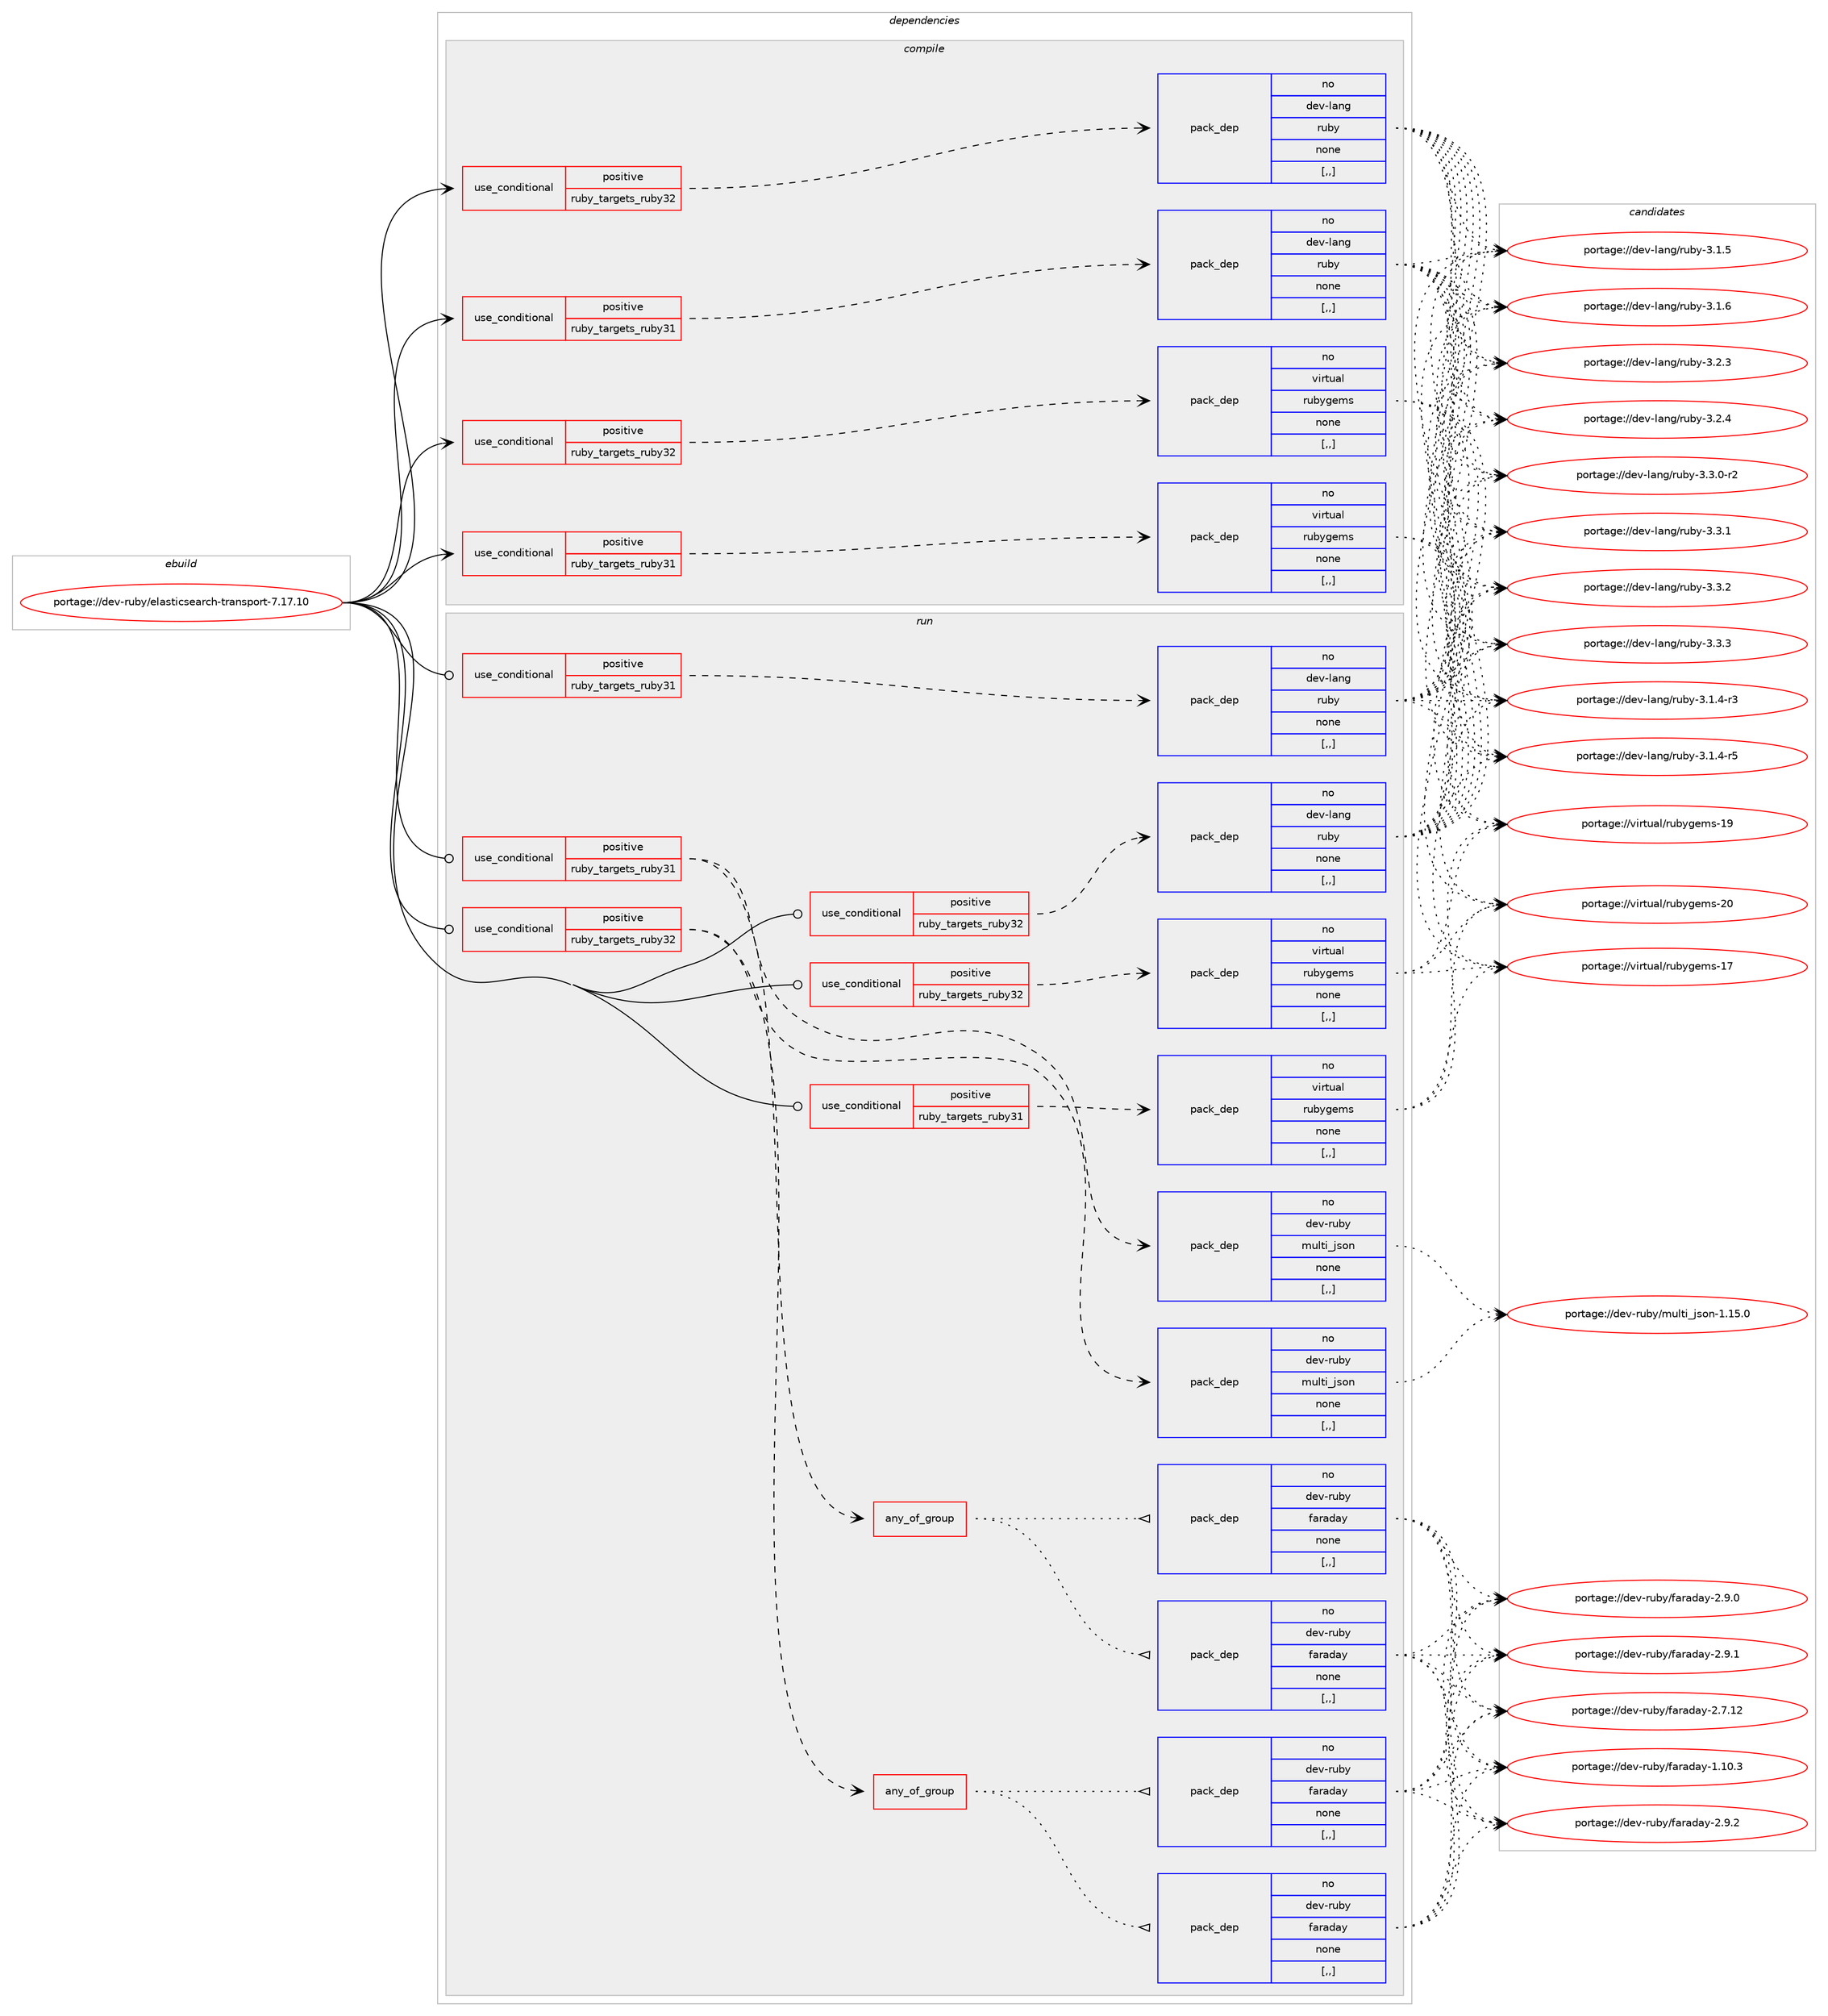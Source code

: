 digraph prolog {

# *************
# Graph options
# *************

newrank=true;
concentrate=true;
compound=true;
graph [rankdir=LR,fontname=Helvetica,fontsize=10,ranksep=1.5];#, ranksep=2.5, nodesep=0.2];
edge  [arrowhead=vee];
node  [fontname=Helvetica,fontsize=10];

# **********
# The ebuild
# **********

subgraph cluster_leftcol {
color=gray;
rank=same;
label=<<i>ebuild</i>>;
id [label="portage://dev-ruby/elasticsearch-transport-7.17.10", color=red, width=4, href="../dev-ruby/elasticsearch-transport-7.17.10.svg"];
}

# ****************
# The dependencies
# ****************

subgraph cluster_midcol {
color=gray;
label=<<i>dependencies</i>>;
subgraph cluster_compile {
fillcolor="#eeeeee";
style=filled;
label=<<i>compile</i>>;
subgraph cond45963 {
dependency178722 [label=<<TABLE BORDER="0" CELLBORDER="1" CELLSPACING="0" CELLPADDING="4"><TR><TD ROWSPAN="3" CELLPADDING="10">use_conditional</TD></TR><TR><TD>positive</TD></TR><TR><TD>ruby_targets_ruby31</TD></TR></TABLE>>, shape=none, color=red];
subgraph pack131482 {
dependency178723 [label=<<TABLE BORDER="0" CELLBORDER="1" CELLSPACING="0" CELLPADDING="4" WIDTH="220"><TR><TD ROWSPAN="6" CELLPADDING="30">pack_dep</TD></TR><TR><TD WIDTH="110">no</TD></TR><TR><TD>dev-lang</TD></TR><TR><TD>ruby</TD></TR><TR><TD>none</TD></TR><TR><TD>[,,]</TD></TR></TABLE>>, shape=none, color=blue];
}
dependency178722:e -> dependency178723:w [weight=20,style="dashed",arrowhead="vee"];
}
id:e -> dependency178722:w [weight=20,style="solid",arrowhead="vee"];
subgraph cond45964 {
dependency178724 [label=<<TABLE BORDER="0" CELLBORDER="1" CELLSPACING="0" CELLPADDING="4"><TR><TD ROWSPAN="3" CELLPADDING="10">use_conditional</TD></TR><TR><TD>positive</TD></TR><TR><TD>ruby_targets_ruby31</TD></TR></TABLE>>, shape=none, color=red];
subgraph pack131483 {
dependency178725 [label=<<TABLE BORDER="0" CELLBORDER="1" CELLSPACING="0" CELLPADDING="4" WIDTH="220"><TR><TD ROWSPAN="6" CELLPADDING="30">pack_dep</TD></TR><TR><TD WIDTH="110">no</TD></TR><TR><TD>virtual</TD></TR><TR><TD>rubygems</TD></TR><TR><TD>none</TD></TR><TR><TD>[,,]</TD></TR></TABLE>>, shape=none, color=blue];
}
dependency178724:e -> dependency178725:w [weight=20,style="dashed",arrowhead="vee"];
}
id:e -> dependency178724:w [weight=20,style="solid",arrowhead="vee"];
subgraph cond45965 {
dependency178726 [label=<<TABLE BORDER="0" CELLBORDER="1" CELLSPACING="0" CELLPADDING="4"><TR><TD ROWSPAN="3" CELLPADDING="10">use_conditional</TD></TR><TR><TD>positive</TD></TR><TR><TD>ruby_targets_ruby32</TD></TR></TABLE>>, shape=none, color=red];
subgraph pack131484 {
dependency178727 [label=<<TABLE BORDER="0" CELLBORDER="1" CELLSPACING="0" CELLPADDING="4" WIDTH="220"><TR><TD ROWSPAN="6" CELLPADDING="30">pack_dep</TD></TR><TR><TD WIDTH="110">no</TD></TR><TR><TD>dev-lang</TD></TR><TR><TD>ruby</TD></TR><TR><TD>none</TD></TR><TR><TD>[,,]</TD></TR></TABLE>>, shape=none, color=blue];
}
dependency178726:e -> dependency178727:w [weight=20,style="dashed",arrowhead="vee"];
}
id:e -> dependency178726:w [weight=20,style="solid",arrowhead="vee"];
subgraph cond45966 {
dependency178728 [label=<<TABLE BORDER="0" CELLBORDER="1" CELLSPACING="0" CELLPADDING="4"><TR><TD ROWSPAN="3" CELLPADDING="10">use_conditional</TD></TR><TR><TD>positive</TD></TR><TR><TD>ruby_targets_ruby32</TD></TR></TABLE>>, shape=none, color=red];
subgraph pack131485 {
dependency178729 [label=<<TABLE BORDER="0" CELLBORDER="1" CELLSPACING="0" CELLPADDING="4" WIDTH="220"><TR><TD ROWSPAN="6" CELLPADDING="30">pack_dep</TD></TR><TR><TD WIDTH="110">no</TD></TR><TR><TD>virtual</TD></TR><TR><TD>rubygems</TD></TR><TR><TD>none</TD></TR><TR><TD>[,,]</TD></TR></TABLE>>, shape=none, color=blue];
}
dependency178728:e -> dependency178729:w [weight=20,style="dashed",arrowhead="vee"];
}
id:e -> dependency178728:w [weight=20,style="solid",arrowhead="vee"];
}
subgraph cluster_compileandrun {
fillcolor="#eeeeee";
style=filled;
label=<<i>compile and run</i>>;
}
subgraph cluster_run {
fillcolor="#eeeeee";
style=filled;
label=<<i>run</i>>;
subgraph cond45967 {
dependency178730 [label=<<TABLE BORDER="0" CELLBORDER="1" CELLSPACING="0" CELLPADDING="4"><TR><TD ROWSPAN="3" CELLPADDING="10">use_conditional</TD></TR><TR><TD>positive</TD></TR><TR><TD>ruby_targets_ruby31</TD></TR></TABLE>>, shape=none, color=red];
subgraph any1135 {
dependency178731 [label=<<TABLE BORDER="0" CELLBORDER="1" CELLSPACING="0" CELLPADDING="4"><TR><TD CELLPADDING="10">any_of_group</TD></TR></TABLE>>, shape=none, color=red];subgraph pack131486 {
dependency178732 [label=<<TABLE BORDER="0" CELLBORDER="1" CELLSPACING="0" CELLPADDING="4" WIDTH="220"><TR><TD ROWSPAN="6" CELLPADDING="30">pack_dep</TD></TR><TR><TD WIDTH="110">no</TD></TR><TR><TD>dev-ruby</TD></TR><TR><TD>faraday</TD></TR><TR><TD>none</TD></TR><TR><TD>[,,]</TD></TR></TABLE>>, shape=none, color=blue];
}
dependency178731:e -> dependency178732:w [weight=20,style="dotted",arrowhead="oinv"];
subgraph pack131487 {
dependency178733 [label=<<TABLE BORDER="0" CELLBORDER="1" CELLSPACING="0" CELLPADDING="4" WIDTH="220"><TR><TD ROWSPAN="6" CELLPADDING="30">pack_dep</TD></TR><TR><TD WIDTH="110">no</TD></TR><TR><TD>dev-ruby</TD></TR><TR><TD>faraday</TD></TR><TR><TD>none</TD></TR><TR><TD>[,,]</TD></TR></TABLE>>, shape=none, color=blue];
}
dependency178731:e -> dependency178733:w [weight=20,style="dotted",arrowhead="oinv"];
}
dependency178730:e -> dependency178731:w [weight=20,style="dashed",arrowhead="vee"];
subgraph pack131488 {
dependency178734 [label=<<TABLE BORDER="0" CELLBORDER="1" CELLSPACING="0" CELLPADDING="4" WIDTH="220"><TR><TD ROWSPAN="6" CELLPADDING="30">pack_dep</TD></TR><TR><TD WIDTH="110">no</TD></TR><TR><TD>dev-ruby</TD></TR><TR><TD>multi_json</TD></TR><TR><TD>none</TD></TR><TR><TD>[,,]</TD></TR></TABLE>>, shape=none, color=blue];
}
dependency178730:e -> dependency178734:w [weight=20,style="dashed",arrowhead="vee"];
}
id:e -> dependency178730:w [weight=20,style="solid",arrowhead="odot"];
subgraph cond45968 {
dependency178735 [label=<<TABLE BORDER="0" CELLBORDER="1" CELLSPACING="0" CELLPADDING="4"><TR><TD ROWSPAN="3" CELLPADDING="10">use_conditional</TD></TR><TR><TD>positive</TD></TR><TR><TD>ruby_targets_ruby31</TD></TR></TABLE>>, shape=none, color=red];
subgraph pack131489 {
dependency178736 [label=<<TABLE BORDER="0" CELLBORDER="1" CELLSPACING="0" CELLPADDING="4" WIDTH="220"><TR><TD ROWSPAN="6" CELLPADDING="30">pack_dep</TD></TR><TR><TD WIDTH="110">no</TD></TR><TR><TD>dev-lang</TD></TR><TR><TD>ruby</TD></TR><TR><TD>none</TD></TR><TR><TD>[,,]</TD></TR></TABLE>>, shape=none, color=blue];
}
dependency178735:e -> dependency178736:w [weight=20,style="dashed",arrowhead="vee"];
}
id:e -> dependency178735:w [weight=20,style="solid",arrowhead="odot"];
subgraph cond45969 {
dependency178737 [label=<<TABLE BORDER="0" CELLBORDER="1" CELLSPACING="0" CELLPADDING="4"><TR><TD ROWSPAN="3" CELLPADDING="10">use_conditional</TD></TR><TR><TD>positive</TD></TR><TR><TD>ruby_targets_ruby31</TD></TR></TABLE>>, shape=none, color=red];
subgraph pack131490 {
dependency178738 [label=<<TABLE BORDER="0" CELLBORDER="1" CELLSPACING="0" CELLPADDING="4" WIDTH="220"><TR><TD ROWSPAN="6" CELLPADDING="30">pack_dep</TD></TR><TR><TD WIDTH="110">no</TD></TR><TR><TD>virtual</TD></TR><TR><TD>rubygems</TD></TR><TR><TD>none</TD></TR><TR><TD>[,,]</TD></TR></TABLE>>, shape=none, color=blue];
}
dependency178737:e -> dependency178738:w [weight=20,style="dashed",arrowhead="vee"];
}
id:e -> dependency178737:w [weight=20,style="solid",arrowhead="odot"];
subgraph cond45970 {
dependency178739 [label=<<TABLE BORDER="0" CELLBORDER="1" CELLSPACING="0" CELLPADDING="4"><TR><TD ROWSPAN="3" CELLPADDING="10">use_conditional</TD></TR><TR><TD>positive</TD></TR><TR><TD>ruby_targets_ruby32</TD></TR></TABLE>>, shape=none, color=red];
subgraph any1136 {
dependency178740 [label=<<TABLE BORDER="0" CELLBORDER="1" CELLSPACING="0" CELLPADDING="4"><TR><TD CELLPADDING="10">any_of_group</TD></TR></TABLE>>, shape=none, color=red];subgraph pack131491 {
dependency178741 [label=<<TABLE BORDER="0" CELLBORDER="1" CELLSPACING="0" CELLPADDING="4" WIDTH="220"><TR><TD ROWSPAN="6" CELLPADDING="30">pack_dep</TD></TR><TR><TD WIDTH="110">no</TD></TR><TR><TD>dev-ruby</TD></TR><TR><TD>faraday</TD></TR><TR><TD>none</TD></TR><TR><TD>[,,]</TD></TR></TABLE>>, shape=none, color=blue];
}
dependency178740:e -> dependency178741:w [weight=20,style="dotted",arrowhead="oinv"];
subgraph pack131492 {
dependency178742 [label=<<TABLE BORDER="0" CELLBORDER="1" CELLSPACING="0" CELLPADDING="4" WIDTH="220"><TR><TD ROWSPAN="6" CELLPADDING="30">pack_dep</TD></TR><TR><TD WIDTH="110">no</TD></TR><TR><TD>dev-ruby</TD></TR><TR><TD>faraday</TD></TR><TR><TD>none</TD></TR><TR><TD>[,,]</TD></TR></TABLE>>, shape=none, color=blue];
}
dependency178740:e -> dependency178742:w [weight=20,style="dotted",arrowhead="oinv"];
}
dependency178739:e -> dependency178740:w [weight=20,style="dashed",arrowhead="vee"];
subgraph pack131493 {
dependency178743 [label=<<TABLE BORDER="0" CELLBORDER="1" CELLSPACING="0" CELLPADDING="4" WIDTH="220"><TR><TD ROWSPAN="6" CELLPADDING="30">pack_dep</TD></TR><TR><TD WIDTH="110">no</TD></TR><TR><TD>dev-ruby</TD></TR><TR><TD>multi_json</TD></TR><TR><TD>none</TD></TR><TR><TD>[,,]</TD></TR></TABLE>>, shape=none, color=blue];
}
dependency178739:e -> dependency178743:w [weight=20,style="dashed",arrowhead="vee"];
}
id:e -> dependency178739:w [weight=20,style="solid",arrowhead="odot"];
subgraph cond45971 {
dependency178744 [label=<<TABLE BORDER="0" CELLBORDER="1" CELLSPACING="0" CELLPADDING="4"><TR><TD ROWSPAN="3" CELLPADDING="10">use_conditional</TD></TR><TR><TD>positive</TD></TR><TR><TD>ruby_targets_ruby32</TD></TR></TABLE>>, shape=none, color=red];
subgraph pack131494 {
dependency178745 [label=<<TABLE BORDER="0" CELLBORDER="1" CELLSPACING="0" CELLPADDING="4" WIDTH="220"><TR><TD ROWSPAN="6" CELLPADDING="30">pack_dep</TD></TR><TR><TD WIDTH="110">no</TD></TR><TR><TD>dev-lang</TD></TR><TR><TD>ruby</TD></TR><TR><TD>none</TD></TR><TR><TD>[,,]</TD></TR></TABLE>>, shape=none, color=blue];
}
dependency178744:e -> dependency178745:w [weight=20,style="dashed",arrowhead="vee"];
}
id:e -> dependency178744:w [weight=20,style="solid",arrowhead="odot"];
subgraph cond45972 {
dependency178746 [label=<<TABLE BORDER="0" CELLBORDER="1" CELLSPACING="0" CELLPADDING="4"><TR><TD ROWSPAN="3" CELLPADDING="10">use_conditional</TD></TR><TR><TD>positive</TD></TR><TR><TD>ruby_targets_ruby32</TD></TR></TABLE>>, shape=none, color=red];
subgraph pack131495 {
dependency178747 [label=<<TABLE BORDER="0" CELLBORDER="1" CELLSPACING="0" CELLPADDING="4" WIDTH="220"><TR><TD ROWSPAN="6" CELLPADDING="30">pack_dep</TD></TR><TR><TD WIDTH="110">no</TD></TR><TR><TD>virtual</TD></TR><TR><TD>rubygems</TD></TR><TR><TD>none</TD></TR><TR><TD>[,,]</TD></TR></TABLE>>, shape=none, color=blue];
}
dependency178746:e -> dependency178747:w [weight=20,style="dashed",arrowhead="vee"];
}
id:e -> dependency178746:w [weight=20,style="solid",arrowhead="odot"];
}
}

# **************
# The candidates
# **************

subgraph cluster_choices {
rank=same;
color=gray;
label=<<i>candidates</i>>;

subgraph choice131482 {
color=black;
nodesep=1;
choice100101118451089711010347114117981214551464946524511451 [label="portage://dev-lang/ruby-3.1.4-r3", color=red, width=4,href="../dev-lang/ruby-3.1.4-r3.svg"];
choice100101118451089711010347114117981214551464946524511453 [label="portage://dev-lang/ruby-3.1.4-r5", color=red, width=4,href="../dev-lang/ruby-3.1.4-r5.svg"];
choice10010111845108971101034711411798121455146494653 [label="portage://dev-lang/ruby-3.1.5", color=red, width=4,href="../dev-lang/ruby-3.1.5.svg"];
choice10010111845108971101034711411798121455146494654 [label="portage://dev-lang/ruby-3.1.6", color=red, width=4,href="../dev-lang/ruby-3.1.6.svg"];
choice10010111845108971101034711411798121455146504651 [label="portage://dev-lang/ruby-3.2.3", color=red, width=4,href="../dev-lang/ruby-3.2.3.svg"];
choice10010111845108971101034711411798121455146504652 [label="portage://dev-lang/ruby-3.2.4", color=red, width=4,href="../dev-lang/ruby-3.2.4.svg"];
choice100101118451089711010347114117981214551465146484511450 [label="portage://dev-lang/ruby-3.3.0-r2", color=red, width=4,href="../dev-lang/ruby-3.3.0-r2.svg"];
choice10010111845108971101034711411798121455146514649 [label="portage://dev-lang/ruby-3.3.1", color=red, width=4,href="../dev-lang/ruby-3.3.1.svg"];
choice10010111845108971101034711411798121455146514650 [label="portage://dev-lang/ruby-3.3.2", color=red, width=4,href="../dev-lang/ruby-3.3.2.svg"];
choice10010111845108971101034711411798121455146514651 [label="portage://dev-lang/ruby-3.3.3", color=red, width=4,href="../dev-lang/ruby-3.3.3.svg"];
dependency178723:e -> choice100101118451089711010347114117981214551464946524511451:w [style=dotted,weight="100"];
dependency178723:e -> choice100101118451089711010347114117981214551464946524511453:w [style=dotted,weight="100"];
dependency178723:e -> choice10010111845108971101034711411798121455146494653:w [style=dotted,weight="100"];
dependency178723:e -> choice10010111845108971101034711411798121455146494654:w [style=dotted,weight="100"];
dependency178723:e -> choice10010111845108971101034711411798121455146504651:w [style=dotted,weight="100"];
dependency178723:e -> choice10010111845108971101034711411798121455146504652:w [style=dotted,weight="100"];
dependency178723:e -> choice100101118451089711010347114117981214551465146484511450:w [style=dotted,weight="100"];
dependency178723:e -> choice10010111845108971101034711411798121455146514649:w [style=dotted,weight="100"];
dependency178723:e -> choice10010111845108971101034711411798121455146514650:w [style=dotted,weight="100"];
dependency178723:e -> choice10010111845108971101034711411798121455146514651:w [style=dotted,weight="100"];
}
subgraph choice131483 {
color=black;
nodesep=1;
choice118105114116117971084711411798121103101109115454955 [label="portage://virtual/rubygems-17", color=red, width=4,href="../virtual/rubygems-17.svg"];
choice118105114116117971084711411798121103101109115454957 [label="portage://virtual/rubygems-19", color=red, width=4,href="../virtual/rubygems-19.svg"];
choice118105114116117971084711411798121103101109115455048 [label="portage://virtual/rubygems-20", color=red, width=4,href="../virtual/rubygems-20.svg"];
dependency178725:e -> choice118105114116117971084711411798121103101109115454955:w [style=dotted,weight="100"];
dependency178725:e -> choice118105114116117971084711411798121103101109115454957:w [style=dotted,weight="100"];
dependency178725:e -> choice118105114116117971084711411798121103101109115455048:w [style=dotted,weight="100"];
}
subgraph choice131484 {
color=black;
nodesep=1;
choice100101118451089711010347114117981214551464946524511451 [label="portage://dev-lang/ruby-3.1.4-r3", color=red, width=4,href="../dev-lang/ruby-3.1.4-r3.svg"];
choice100101118451089711010347114117981214551464946524511453 [label="portage://dev-lang/ruby-3.1.4-r5", color=red, width=4,href="../dev-lang/ruby-3.1.4-r5.svg"];
choice10010111845108971101034711411798121455146494653 [label="portage://dev-lang/ruby-3.1.5", color=red, width=4,href="../dev-lang/ruby-3.1.5.svg"];
choice10010111845108971101034711411798121455146494654 [label="portage://dev-lang/ruby-3.1.6", color=red, width=4,href="../dev-lang/ruby-3.1.6.svg"];
choice10010111845108971101034711411798121455146504651 [label="portage://dev-lang/ruby-3.2.3", color=red, width=4,href="../dev-lang/ruby-3.2.3.svg"];
choice10010111845108971101034711411798121455146504652 [label="portage://dev-lang/ruby-3.2.4", color=red, width=4,href="../dev-lang/ruby-3.2.4.svg"];
choice100101118451089711010347114117981214551465146484511450 [label="portage://dev-lang/ruby-3.3.0-r2", color=red, width=4,href="../dev-lang/ruby-3.3.0-r2.svg"];
choice10010111845108971101034711411798121455146514649 [label="portage://dev-lang/ruby-3.3.1", color=red, width=4,href="../dev-lang/ruby-3.3.1.svg"];
choice10010111845108971101034711411798121455146514650 [label="portage://dev-lang/ruby-3.3.2", color=red, width=4,href="../dev-lang/ruby-3.3.2.svg"];
choice10010111845108971101034711411798121455146514651 [label="portage://dev-lang/ruby-3.3.3", color=red, width=4,href="../dev-lang/ruby-3.3.3.svg"];
dependency178727:e -> choice100101118451089711010347114117981214551464946524511451:w [style=dotted,weight="100"];
dependency178727:e -> choice100101118451089711010347114117981214551464946524511453:w [style=dotted,weight="100"];
dependency178727:e -> choice10010111845108971101034711411798121455146494653:w [style=dotted,weight="100"];
dependency178727:e -> choice10010111845108971101034711411798121455146494654:w [style=dotted,weight="100"];
dependency178727:e -> choice10010111845108971101034711411798121455146504651:w [style=dotted,weight="100"];
dependency178727:e -> choice10010111845108971101034711411798121455146504652:w [style=dotted,weight="100"];
dependency178727:e -> choice100101118451089711010347114117981214551465146484511450:w [style=dotted,weight="100"];
dependency178727:e -> choice10010111845108971101034711411798121455146514649:w [style=dotted,weight="100"];
dependency178727:e -> choice10010111845108971101034711411798121455146514650:w [style=dotted,weight="100"];
dependency178727:e -> choice10010111845108971101034711411798121455146514651:w [style=dotted,weight="100"];
}
subgraph choice131485 {
color=black;
nodesep=1;
choice118105114116117971084711411798121103101109115454955 [label="portage://virtual/rubygems-17", color=red, width=4,href="../virtual/rubygems-17.svg"];
choice118105114116117971084711411798121103101109115454957 [label="portage://virtual/rubygems-19", color=red, width=4,href="../virtual/rubygems-19.svg"];
choice118105114116117971084711411798121103101109115455048 [label="portage://virtual/rubygems-20", color=red, width=4,href="../virtual/rubygems-20.svg"];
dependency178729:e -> choice118105114116117971084711411798121103101109115454955:w [style=dotted,weight="100"];
dependency178729:e -> choice118105114116117971084711411798121103101109115454957:w [style=dotted,weight="100"];
dependency178729:e -> choice118105114116117971084711411798121103101109115455048:w [style=dotted,weight="100"];
}
subgraph choice131486 {
color=black;
nodesep=1;
choice10010111845114117981214710297114971009712145494649484651 [label="portage://dev-ruby/faraday-1.10.3", color=red, width=4,href="../dev-ruby/faraday-1.10.3.svg"];
choice10010111845114117981214710297114971009712145504655464950 [label="portage://dev-ruby/faraday-2.7.12", color=red, width=4,href="../dev-ruby/faraday-2.7.12.svg"];
choice100101118451141179812147102971149710097121455046574648 [label="portage://dev-ruby/faraday-2.9.0", color=red, width=4,href="../dev-ruby/faraday-2.9.0.svg"];
choice100101118451141179812147102971149710097121455046574649 [label="portage://dev-ruby/faraday-2.9.1", color=red, width=4,href="../dev-ruby/faraday-2.9.1.svg"];
choice100101118451141179812147102971149710097121455046574650 [label="portage://dev-ruby/faraday-2.9.2", color=red, width=4,href="../dev-ruby/faraday-2.9.2.svg"];
dependency178732:e -> choice10010111845114117981214710297114971009712145494649484651:w [style=dotted,weight="100"];
dependency178732:e -> choice10010111845114117981214710297114971009712145504655464950:w [style=dotted,weight="100"];
dependency178732:e -> choice100101118451141179812147102971149710097121455046574648:w [style=dotted,weight="100"];
dependency178732:e -> choice100101118451141179812147102971149710097121455046574649:w [style=dotted,weight="100"];
dependency178732:e -> choice100101118451141179812147102971149710097121455046574650:w [style=dotted,weight="100"];
}
subgraph choice131487 {
color=black;
nodesep=1;
choice10010111845114117981214710297114971009712145494649484651 [label="portage://dev-ruby/faraday-1.10.3", color=red, width=4,href="../dev-ruby/faraday-1.10.3.svg"];
choice10010111845114117981214710297114971009712145504655464950 [label="portage://dev-ruby/faraday-2.7.12", color=red, width=4,href="../dev-ruby/faraday-2.7.12.svg"];
choice100101118451141179812147102971149710097121455046574648 [label="portage://dev-ruby/faraday-2.9.0", color=red, width=4,href="../dev-ruby/faraday-2.9.0.svg"];
choice100101118451141179812147102971149710097121455046574649 [label="portage://dev-ruby/faraday-2.9.1", color=red, width=4,href="../dev-ruby/faraday-2.9.1.svg"];
choice100101118451141179812147102971149710097121455046574650 [label="portage://dev-ruby/faraday-2.9.2", color=red, width=4,href="../dev-ruby/faraday-2.9.2.svg"];
dependency178733:e -> choice10010111845114117981214710297114971009712145494649484651:w [style=dotted,weight="100"];
dependency178733:e -> choice10010111845114117981214710297114971009712145504655464950:w [style=dotted,weight="100"];
dependency178733:e -> choice100101118451141179812147102971149710097121455046574648:w [style=dotted,weight="100"];
dependency178733:e -> choice100101118451141179812147102971149710097121455046574649:w [style=dotted,weight="100"];
dependency178733:e -> choice100101118451141179812147102971149710097121455046574650:w [style=dotted,weight="100"];
}
subgraph choice131488 {
color=black;
nodesep=1;
choice1001011184511411798121471091171081161059510611511111045494649534648 [label="portage://dev-ruby/multi_json-1.15.0", color=red, width=4,href="../dev-ruby/multi_json-1.15.0.svg"];
dependency178734:e -> choice1001011184511411798121471091171081161059510611511111045494649534648:w [style=dotted,weight="100"];
}
subgraph choice131489 {
color=black;
nodesep=1;
choice100101118451089711010347114117981214551464946524511451 [label="portage://dev-lang/ruby-3.1.4-r3", color=red, width=4,href="../dev-lang/ruby-3.1.4-r3.svg"];
choice100101118451089711010347114117981214551464946524511453 [label="portage://dev-lang/ruby-3.1.4-r5", color=red, width=4,href="../dev-lang/ruby-3.1.4-r5.svg"];
choice10010111845108971101034711411798121455146494653 [label="portage://dev-lang/ruby-3.1.5", color=red, width=4,href="../dev-lang/ruby-3.1.5.svg"];
choice10010111845108971101034711411798121455146494654 [label="portage://dev-lang/ruby-3.1.6", color=red, width=4,href="../dev-lang/ruby-3.1.6.svg"];
choice10010111845108971101034711411798121455146504651 [label="portage://dev-lang/ruby-3.2.3", color=red, width=4,href="../dev-lang/ruby-3.2.3.svg"];
choice10010111845108971101034711411798121455146504652 [label="portage://dev-lang/ruby-3.2.4", color=red, width=4,href="../dev-lang/ruby-3.2.4.svg"];
choice100101118451089711010347114117981214551465146484511450 [label="portage://dev-lang/ruby-3.3.0-r2", color=red, width=4,href="../dev-lang/ruby-3.3.0-r2.svg"];
choice10010111845108971101034711411798121455146514649 [label="portage://dev-lang/ruby-3.3.1", color=red, width=4,href="../dev-lang/ruby-3.3.1.svg"];
choice10010111845108971101034711411798121455146514650 [label="portage://dev-lang/ruby-3.3.2", color=red, width=4,href="../dev-lang/ruby-3.3.2.svg"];
choice10010111845108971101034711411798121455146514651 [label="portage://dev-lang/ruby-3.3.3", color=red, width=4,href="../dev-lang/ruby-3.3.3.svg"];
dependency178736:e -> choice100101118451089711010347114117981214551464946524511451:w [style=dotted,weight="100"];
dependency178736:e -> choice100101118451089711010347114117981214551464946524511453:w [style=dotted,weight="100"];
dependency178736:e -> choice10010111845108971101034711411798121455146494653:w [style=dotted,weight="100"];
dependency178736:e -> choice10010111845108971101034711411798121455146494654:w [style=dotted,weight="100"];
dependency178736:e -> choice10010111845108971101034711411798121455146504651:w [style=dotted,weight="100"];
dependency178736:e -> choice10010111845108971101034711411798121455146504652:w [style=dotted,weight="100"];
dependency178736:e -> choice100101118451089711010347114117981214551465146484511450:w [style=dotted,weight="100"];
dependency178736:e -> choice10010111845108971101034711411798121455146514649:w [style=dotted,weight="100"];
dependency178736:e -> choice10010111845108971101034711411798121455146514650:w [style=dotted,weight="100"];
dependency178736:e -> choice10010111845108971101034711411798121455146514651:w [style=dotted,weight="100"];
}
subgraph choice131490 {
color=black;
nodesep=1;
choice118105114116117971084711411798121103101109115454955 [label="portage://virtual/rubygems-17", color=red, width=4,href="../virtual/rubygems-17.svg"];
choice118105114116117971084711411798121103101109115454957 [label="portage://virtual/rubygems-19", color=red, width=4,href="../virtual/rubygems-19.svg"];
choice118105114116117971084711411798121103101109115455048 [label="portage://virtual/rubygems-20", color=red, width=4,href="../virtual/rubygems-20.svg"];
dependency178738:e -> choice118105114116117971084711411798121103101109115454955:w [style=dotted,weight="100"];
dependency178738:e -> choice118105114116117971084711411798121103101109115454957:w [style=dotted,weight="100"];
dependency178738:e -> choice118105114116117971084711411798121103101109115455048:w [style=dotted,weight="100"];
}
subgraph choice131491 {
color=black;
nodesep=1;
choice10010111845114117981214710297114971009712145494649484651 [label="portage://dev-ruby/faraday-1.10.3", color=red, width=4,href="../dev-ruby/faraday-1.10.3.svg"];
choice10010111845114117981214710297114971009712145504655464950 [label="portage://dev-ruby/faraday-2.7.12", color=red, width=4,href="../dev-ruby/faraday-2.7.12.svg"];
choice100101118451141179812147102971149710097121455046574648 [label="portage://dev-ruby/faraday-2.9.0", color=red, width=4,href="../dev-ruby/faraday-2.9.0.svg"];
choice100101118451141179812147102971149710097121455046574649 [label="portage://dev-ruby/faraday-2.9.1", color=red, width=4,href="../dev-ruby/faraday-2.9.1.svg"];
choice100101118451141179812147102971149710097121455046574650 [label="portage://dev-ruby/faraday-2.9.2", color=red, width=4,href="../dev-ruby/faraday-2.9.2.svg"];
dependency178741:e -> choice10010111845114117981214710297114971009712145494649484651:w [style=dotted,weight="100"];
dependency178741:e -> choice10010111845114117981214710297114971009712145504655464950:w [style=dotted,weight="100"];
dependency178741:e -> choice100101118451141179812147102971149710097121455046574648:w [style=dotted,weight="100"];
dependency178741:e -> choice100101118451141179812147102971149710097121455046574649:w [style=dotted,weight="100"];
dependency178741:e -> choice100101118451141179812147102971149710097121455046574650:w [style=dotted,weight="100"];
}
subgraph choice131492 {
color=black;
nodesep=1;
choice10010111845114117981214710297114971009712145494649484651 [label="portage://dev-ruby/faraday-1.10.3", color=red, width=4,href="../dev-ruby/faraday-1.10.3.svg"];
choice10010111845114117981214710297114971009712145504655464950 [label="portage://dev-ruby/faraday-2.7.12", color=red, width=4,href="../dev-ruby/faraday-2.7.12.svg"];
choice100101118451141179812147102971149710097121455046574648 [label="portage://dev-ruby/faraday-2.9.0", color=red, width=4,href="../dev-ruby/faraday-2.9.0.svg"];
choice100101118451141179812147102971149710097121455046574649 [label="portage://dev-ruby/faraday-2.9.1", color=red, width=4,href="../dev-ruby/faraday-2.9.1.svg"];
choice100101118451141179812147102971149710097121455046574650 [label="portage://dev-ruby/faraday-2.9.2", color=red, width=4,href="../dev-ruby/faraday-2.9.2.svg"];
dependency178742:e -> choice10010111845114117981214710297114971009712145494649484651:w [style=dotted,weight="100"];
dependency178742:e -> choice10010111845114117981214710297114971009712145504655464950:w [style=dotted,weight="100"];
dependency178742:e -> choice100101118451141179812147102971149710097121455046574648:w [style=dotted,weight="100"];
dependency178742:e -> choice100101118451141179812147102971149710097121455046574649:w [style=dotted,weight="100"];
dependency178742:e -> choice100101118451141179812147102971149710097121455046574650:w [style=dotted,weight="100"];
}
subgraph choice131493 {
color=black;
nodesep=1;
choice1001011184511411798121471091171081161059510611511111045494649534648 [label="portage://dev-ruby/multi_json-1.15.0", color=red, width=4,href="../dev-ruby/multi_json-1.15.0.svg"];
dependency178743:e -> choice1001011184511411798121471091171081161059510611511111045494649534648:w [style=dotted,weight="100"];
}
subgraph choice131494 {
color=black;
nodesep=1;
choice100101118451089711010347114117981214551464946524511451 [label="portage://dev-lang/ruby-3.1.4-r3", color=red, width=4,href="../dev-lang/ruby-3.1.4-r3.svg"];
choice100101118451089711010347114117981214551464946524511453 [label="portage://dev-lang/ruby-3.1.4-r5", color=red, width=4,href="../dev-lang/ruby-3.1.4-r5.svg"];
choice10010111845108971101034711411798121455146494653 [label="portage://dev-lang/ruby-3.1.5", color=red, width=4,href="../dev-lang/ruby-3.1.5.svg"];
choice10010111845108971101034711411798121455146494654 [label="portage://dev-lang/ruby-3.1.6", color=red, width=4,href="../dev-lang/ruby-3.1.6.svg"];
choice10010111845108971101034711411798121455146504651 [label="portage://dev-lang/ruby-3.2.3", color=red, width=4,href="../dev-lang/ruby-3.2.3.svg"];
choice10010111845108971101034711411798121455146504652 [label="portage://dev-lang/ruby-3.2.4", color=red, width=4,href="../dev-lang/ruby-3.2.4.svg"];
choice100101118451089711010347114117981214551465146484511450 [label="portage://dev-lang/ruby-3.3.0-r2", color=red, width=4,href="../dev-lang/ruby-3.3.0-r2.svg"];
choice10010111845108971101034711411798121455146514649 [label="portage://dev-lang/ruby-3.3.1", color=red, width=4,href="../dev-lang/ruby-3.3.1.svg"];
choice10010111845108971101034711411798121455146514650 [label="portage://dev-lang/ruby-3.3.2", color=red, width=4,href="../dev-lang/ruby-3.3.2.svg"];
choice10010111845108971101034711411798121455146514651 [label="portage://dev-lang/ruby-3.3.3", color=red, width=4,href="../dev-lang/ruby-3.3.3.svg"];
dependency178745:e -> choice100101118451089711010347114117981214551464946524511451:w [style=dotted,weight="100"];
dependency178745:e -> choice100101118451089711010347114117981214551464946524511453:w [style=dotted,weight="100"];
dependency178745:e -> choice10010111845108971101034711411798121455146494653:w [style=dotted,weight="100"];
dependency178745:e -> choice10010111845108971101034711411798121455146494654:w [style=dotted,weight="100"];
dependency178745:e -> choice10010111845108971101034711411798121455146504651:w [style=dotted,weight="100"];
dependency178745:e -> choice10010111845108971101034711411798121455146504652:w [style=dotted,weight="100"];
dependency178745:e -> choice100101118451089711010347114117981214551465146484511450:w [style=dotted,weight="100"];
dependency178745:e -> choice10010111845108971101034711411798121455146514649:w [style=dotted,weight="100"];
dependency178745:e -> choice10010111845108971101034711411798121455146514650:w [style=dotted,weight="100"];
dependency178745:e -> choice10010111845108971101034711411798121455146514651:w [style=dotted,weight="100"];
}
subgraph choice131495 {
color=black;
nodesep=1;
choice118105114116117971084711411798121103101109115454955 [label="portage://virtual/rubygems-17", color=red, width=4,href="../virtual/rubygems-17.svg"];
choice118105114116117971084711411798121103101109115454957 [label="portage://virtual/rubygems-19", color=red, width=4,href="../virtual/rubygems-19.svg"];
choice118105114116117971084711411798121103101109115455048 [label="portage://virtual/rubygems-20", color=red, width=4,href="../virtual/rubygems-20.svg"];
dependency178747:e -> choice118105114116117971084711411798121103101109115454955:w [style=dotted,weight="100"];
dependency178747:e -> choice118105114116117971084711411798121103101109115454957:w [style=dotted,weight="100"];
dependency178747:e -> choice118105114116117971084711411798121103101109115455048:w [style=dotted,weight="100"];
}
}

}
